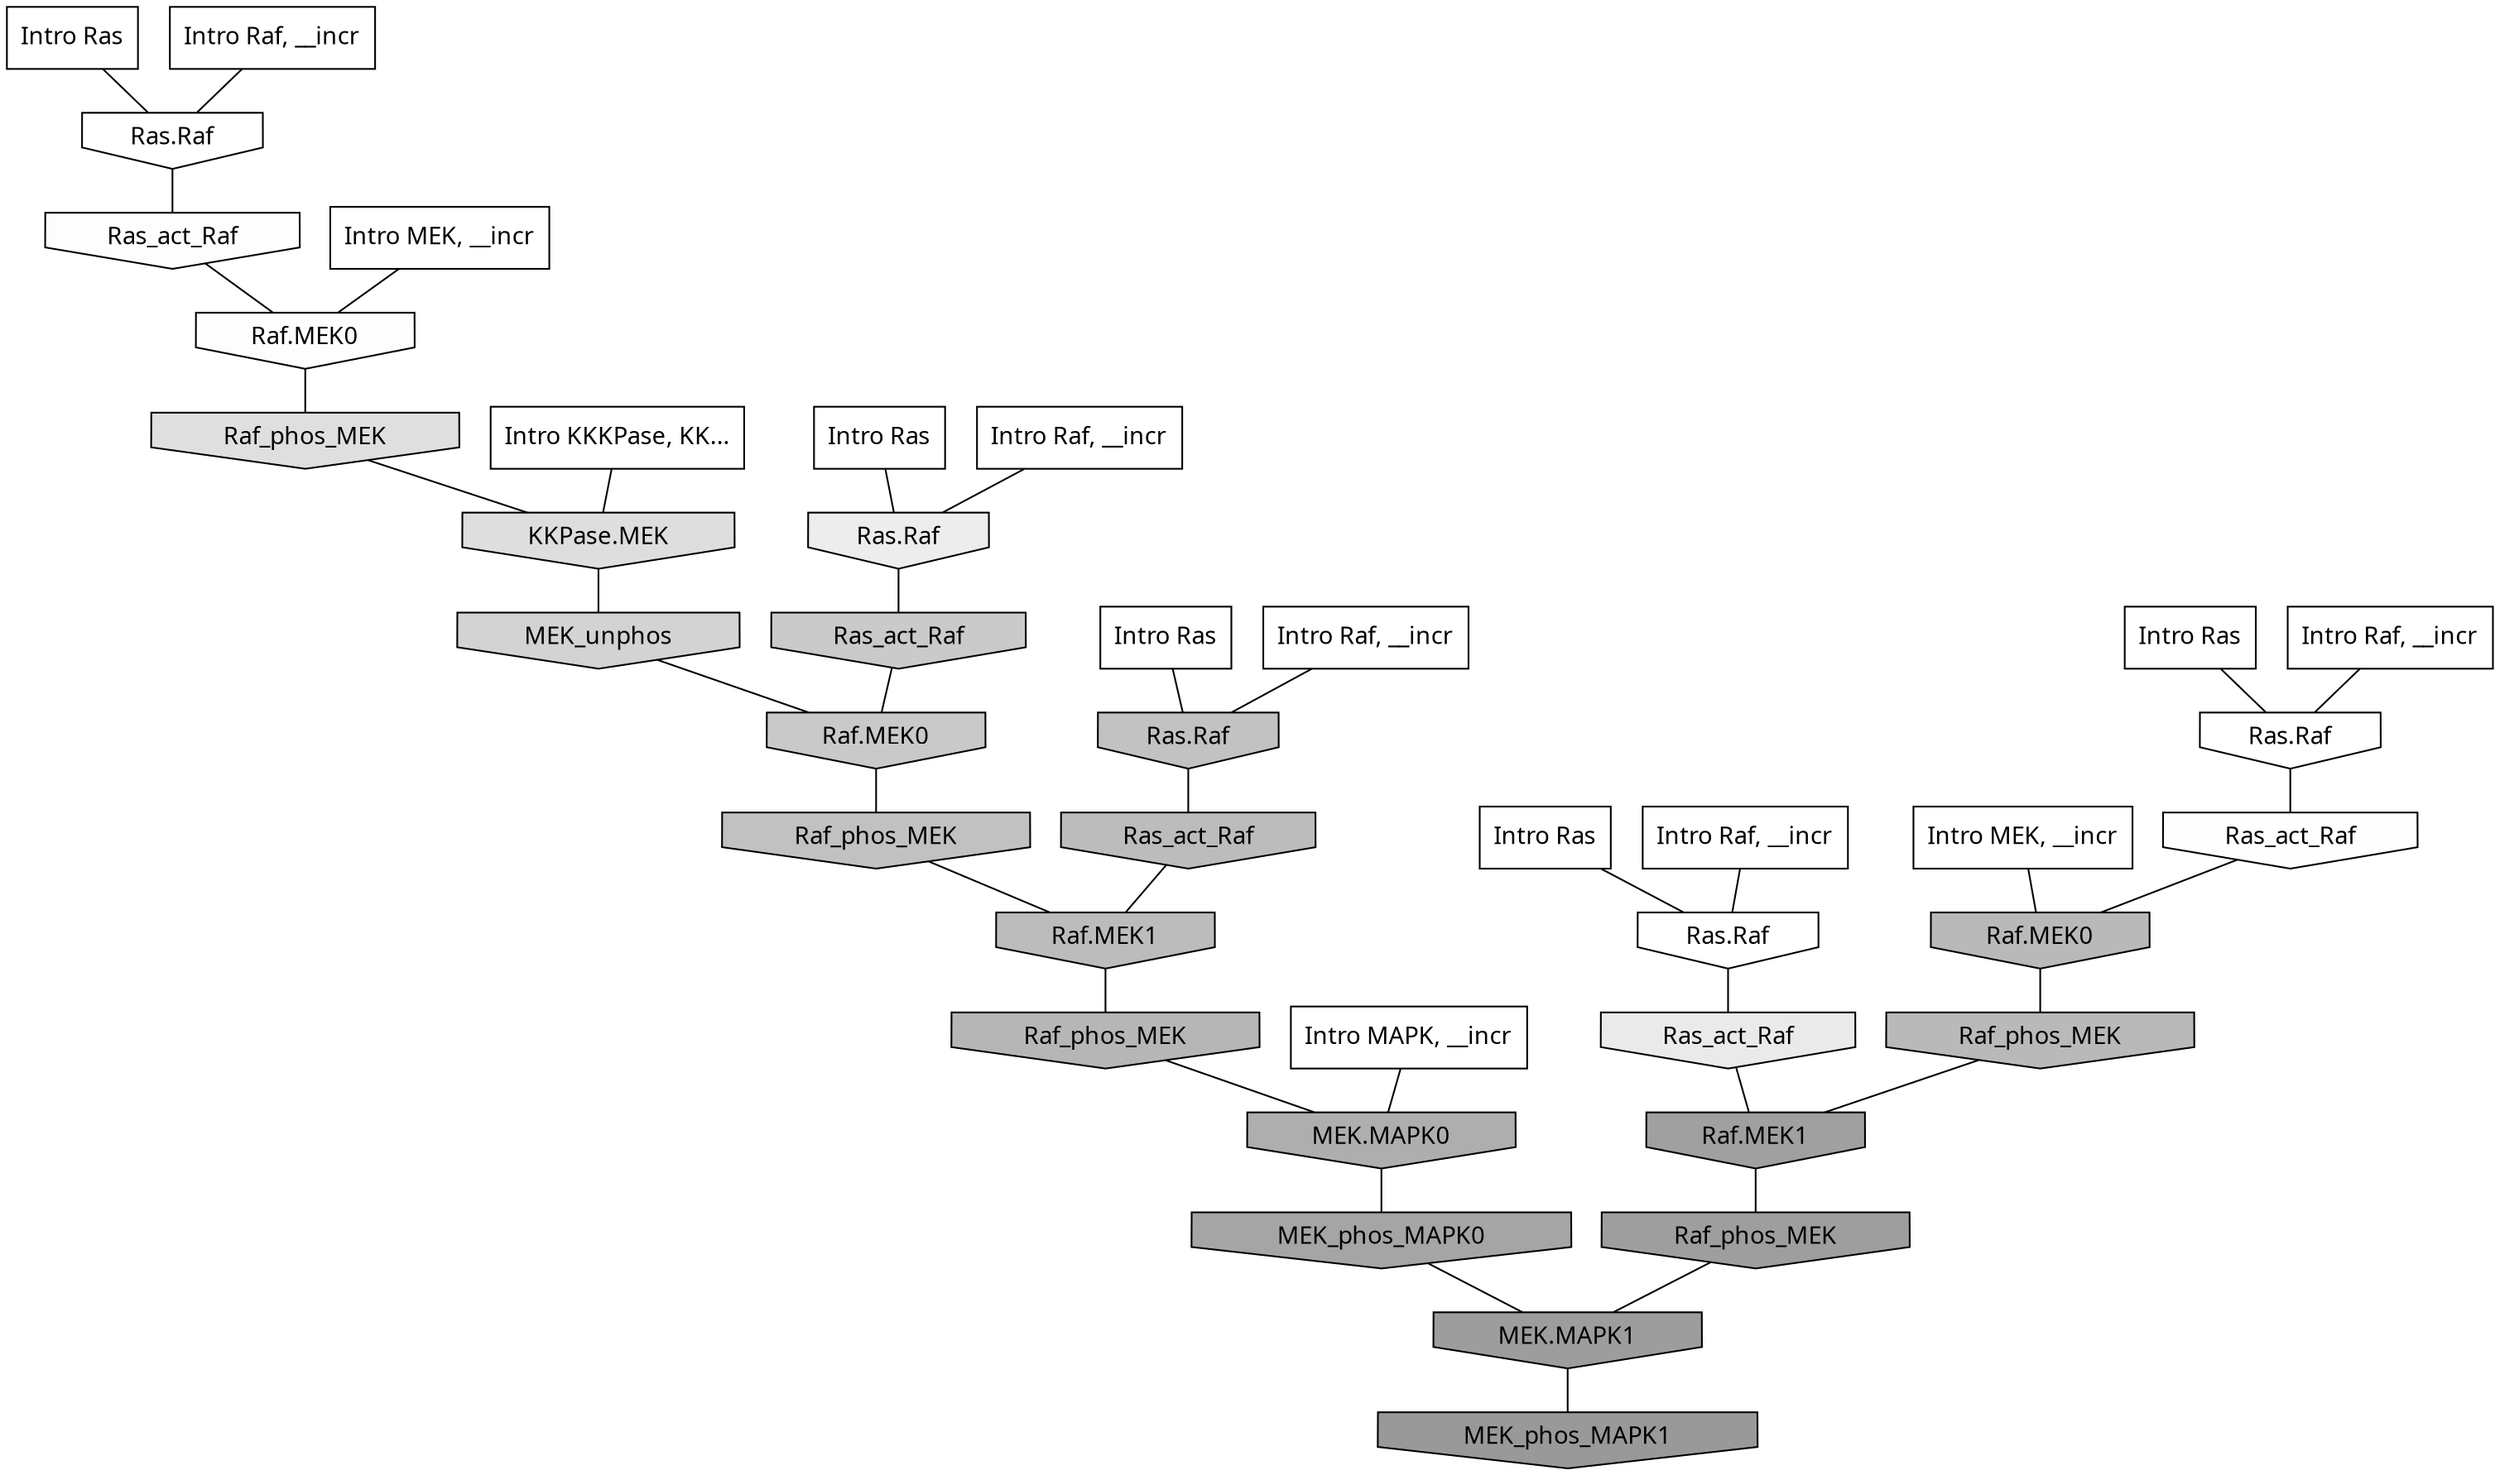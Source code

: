 digraph G{
  rankdir="TB";
  ranksep=0.30;
  node [fontname="CMU Serif"];
  edge [fontname="CMU Serif"];
  
  6 [label="Intro Ras", shape=rectangle, style=filled, fillcolor="0.000 0.000 1.000"]
  
  13 [label="Intro Ras", shape=rectangle, style=filled, fillcolor="0.000 0.000 1.000"]
  
  14 [label="Intro Ras", shape=rectangle, style=filled, fillcolor="0.000 0.000 1.000"]
  
  36 [label="Intro Ras", shape=rectangle, style=filled, fillcolor="0.000 0.000 1.000"]
  
  79 [label="Intro Ras", shape=rectangle, style=filled, fillcolor="0.000 0.000 1.000"]
  
  159 [label="Intro Raf, __incr", shape=rectangle, style=filled, fillcolor="0.000 0.000 1.000"]
  
  383 [label="Intro Raf, __incr", shape=rectangle, style=filled, fillcolor="0.000 0.000 1.000"]
  
  587 [label="Intro Raf, __incr", shape=rectangle, style=filled, fillcolor="0.000 0.000 1.000"]
  
  678 [label="Intro Raf, __incr", shape=rectangle, style=filled, fillcolor="0.000 0.000 1.000"]
  
  971 [label="Intro Raf, __incr", shape=rectangle, style=filled, fillcolor="0.000 0.000 1.000"]
  
  1160 [label="Intro MEK, __incr", shape=rectangle, style=filled, fillcolor="0.000 0.000 1.000"]
  
  1682 [label="Intro MEK, __incr", shape=rectangle, style=filled, fillcolor="0.000 0.000 1.000"]
  
  2647 [label="Intro MAPK, __incr", shape=rectangle, style=filled, fillcolor="0.000 0.000 1.000"]
  
  3118 [label="Intro KKKPase, KK...", shape=rectangle, style=filled, fillcolor="0.000 0.000 1.000"]
  
  3220 [label="Ras.Raf", shape=invhouse, style=filled, fillcolor="0.000 0.000 1.000"]
  
  3225 [label="Ras.Raf", shape=invhouse, style=filled, fillcolor="0.000 0.000 1.000"]
  
  3237 [label="Ras.Raf", shape=invhouse, style=filled, fillcolor="0.000 0.000 1.000"]
  
  3332 [label="Ras_act_Raf", shape=invhouse, style=filled, fillcolor="0.000 0.000 0.996"]
  
  3360 [label="Ras_act_Raf", shape=invhouse, style=filled, fillcolor="0.000 0.000 0.990"]
  
  3362 [label="Raf.MEK0", shape=invhouse, style=filled, fillcolor="0.000 0.000 0.990"]
  
  3830 [label="Ras.Raf", shape=invhouse, style=filled, fillcolor="0.000 0.000 0.928"]
  
  4025 [label="Ras_act_Raf", shape=invhouse, style=filled, fillcolor="0.000 0.000 0.915"]
  
  4529 [label="Raf_phos_MEK", shape=invhouse, style=filled, fillcolor="0.000 0.000 0.875"]
  
  4572 [label="KKPase.MEK", shape=invhouse, style=filled, fillcolor="0.000 0.000 0.871"]
  
  5251 [label="MEK_unphos", shape=invhouse, style=filled, fillcolor="0.000 0.000 0.825"]
  
  5829 [label="Ras_act_Raf", shape=invhouse, style=filled, fillcolor="0.000 0.000 0.790"]
  
  5832 [label="Raf.MEK0", shape=invhouse, style=filled, fillcolor="0.000 0.000 0.789"]
  
  6345 [label="Ras.Raf", shape=invhouse, style=filled, fillcolor="0.000 0.000 0.761"]
  
  6485 [label="Raf_phos_MEK", shape=invhouse, style=filled, fillcolor="0.000 0.000 0.754"]
  
  6921 [label="Ras_act_Raf", shape=invhouse, style=filled, fillcolor="0.000 0.000 0.736"]
  
  6925 [label="Raf.MEK1", shape=invhouse, style=filled, fillcolor="0.000 0.000 0.735"]
  
  7207 [label="Raf.MEK0", shape=invhouse, style=filled, fillcolor="0.000 0.000 0.724"]
  
  7211 [label="Raf_phos_MEK", shape=invhouse, style=filled, fillcolor="0.000 0.000 0.724"]
  
  7592 [label="Raf_phos_MEK", shape=invhouse, style=filled, fillcolor="0.000 0.000 0.711"]
  
  8460 [label="MEK.MAPK0", shape=invhouse, style=filled, fillcolor="0.000 0.000 0.681"]
  
  9689 [label="MEK_phos_MAPK0", shape=invhouse, style=filled, fillcolor="0.000 0.000 0.645"]
  
  10491 [label="Raf.MEK1", shape=invhouse, style=filled, fillcolor="0.000 0.000 0.626"]
  
  10659 [label="Raf_phos_MEK", shape=invhouse, style=filled, fillcolor="0.000 0.000 0.621"]
  
  10882 [label="MEK.MAPK1", shape=invhouse, style=filled, fillcolor="0.000 0.000 0.616"]
  
  11656 [label="MEK_phos_MAPK1", shape=invhouse, style=filled, fillcolor="0.000 0.000 0.600"]
  
  
  10882 -> 11656 [dir=none, color="0.000 0.000 0.000"] 
  10659 -> 10882 [dir=none, color="0.000 0.000 0.000"] 
  10491 -> 10659 [dir=none, color="0.000 0.000 0.000"] 
  9689 -> 10882 [dir=none, color="0.000 0.000 0.000"] 
  8460 -> 9689 [dir=none, color="0.000 0.000 0.000"] 
  7592 -> 8460 [dir=none, color="0.000 0.000 0.000"] 
  7211 -> 10491 [dir=none, color="0.000 0.000 0.000"] 
  7207 -> 7211 [dir=none, color="0.000 0.000 0.000"] 
  6925 -> 7592 [dir=none, color="0.000 0.000 0.000"] 
  6921 -> 6925 [dir=none, color="0.000 0.000 0.000"] 
  6485 -> 6925 [dir=none, color="0.000 0.000 0.000"] 
  6345 -> 6921 [dir=none, color="0.000 0.000 0.000"] 
  5832 -> 6485 [dir=none, color="0.000 0.000 0.000"] 
  5829 -> 5832 [dir=none, color="0.000 0.000 0.000"] 
  5251 -> 5832 [dir=none, color="0.000 0.000 0.000"] 
  4572 -> 5251 [dir=none, color="0.000 0.000 0.000"] 
  4529 -> 4572 [dir=none, color="0.000 0.000 0.000"] 
  4025 -> 10491 [dir=none, color="0.000 0.000 0.000"] 
  3830 -> 5829 [dir=none, color="0.000 0.000 0.000"] 
  3362 -> 4529 [dir=none, color="0.000 0.000 0.000"] 
  3360 -> 3362 [dir=none, color="0.000 0.000 0.000"] 
  3332 -> 7207 [dir=none, color="0.000 0.000 0.000"] 
  3237 -> 3360 [dir=none, color="0.000 0.000 0.000"] 
  3225 -> 3332 [dir=none, color="0.000 0.000 0.000"] 
  3220 -> 4025 [dir=none, color="0.000 0.000 0.000"] 
  3118 -> 4572 [dir=none, color="0.000 0.000 0.000"] 
  2647 -> 8460 [dir=none, color="0.000 0.000 0.000"] 
  1682 -> 3362 [dir=none, color="0.000 0.000 0.000"] 
  1160 -> 7207 [dir=none, color="0.000 0.000 0.000"] 
  971 -> 3830 [dir=none, color="0.000 0.000 0.000"] 
  678 -> 3237 [dir=none, color="0.000 0.000 0.000"] 
  587 -> 3225 [dir=none, color="0.000 0.000 0.000"] 
  383 -> 3220 [dir=none, color="0.000 0.000 0.000"] 
  159 -> 6345 [dir=none, color="0.000 0.000 0.000"] 
  79 -> 3830 [dir=none, color="0.000 0.000 0.000"] 
  36 -> 6345 [dir=none, color="0.000 0.000 0.000"] 
  14 -> 3220 [dir=none, color="0.000 0.000 0.000"] 
  13 -> 3225 [dir=none, color="0.000 0.000 0.000"] 
  6 -> 3237 [dir=none, color="0.000 0.000 0.000"] 
  
  }

